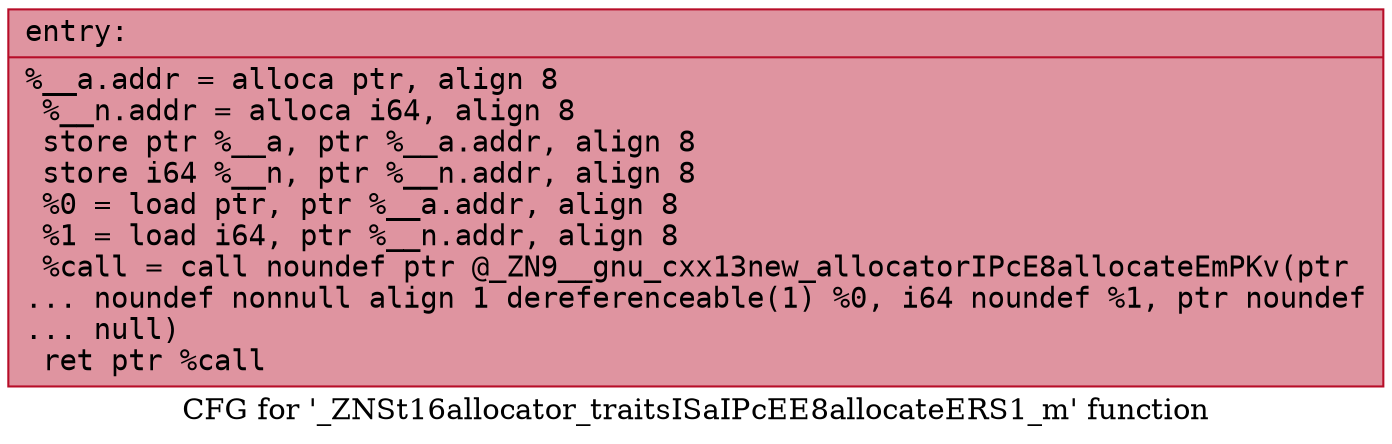digraph "CFG for '_ZNSt16allocator_traitsISaIPcEE8allocateERS1_m' function" {
	label="CFG for '_ZNSt16allocator_traitsISaIPcEE8allocateERS1_m' function";

	Node0x561f1654f280 [shape=record,color="#b70d28ff", style=filled, fillcolor="#b70d2870" fontname="Courier",label="{entry:\l|  %__a.addr = alloca ptr, align 8\l  %__n.addr = alloca i64, align 8\l  store ptr %__a, ptr %__a.addr, align 8\l  store i64 %__n, ptr %__n.addr, align 8\l  %0 = load ptr, ptr %__a.addr, align 8\l  %1 = load i64, ptr %__n.addr, align 8\l  %call = call noundef ptr @_ZN9__gnu_cxx13new_allocatorIPcE8allocateEmPKv(ptr\l... noundef nonnull align 1 dereferenceable(1) %0, i64 noundef %1, ptr noundef\l... null)\l  ret ptr %call\l}"];
}
